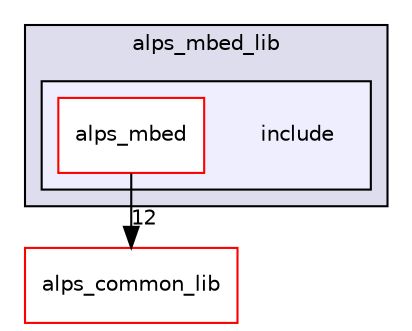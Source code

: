 digraph "alps_mbed_lib/include" {
  compound=true
  node [ fontsize="10", fontname="Helvetica"];
  edge [ labelfontsize="10", labelfontname="Helvetica"];
  subgraph clusterdir_074e7ce7c414df3f1b9789b8bf27b85a {
    graph [ bgcolor="#ddddee", pencolor="black", label="alps_mbed_lib" fontname="Helvetica", fontsize="10", URL="dir_074e7ce7c414df3f1b9789b8bf27b85a.html"]
  subgraph clusterdir_06d0b736b1247c5c94714e69ec444f3a {
    graph [ bgcolor="#eeeeff", pencolor="black", label="" URL="dir_06d0b736b1247c5c94714e69ec444f3a.html"];
    dir_06d0b736b1247c5c94714e69ec444f3a [shape=plaintext label="include"];
  dir_c813e285ae311a0f099f263ae937976d [shape=box label="alps_mbed" fillcolor="white" style="filled" color="red" URL="dir_c813e285ae311a0f099f263ae937976d.html"];
  }
  }
  dir_fcd1ba41f8679fcc7bf76d667eaa0e17 [shape=box label="alps_common_lib" fillcolor="white" style="filled" color="red" URL="dir_fcd1ba41f8679fcc7bf76d667eaa0e17.html"];
  dir_c813e285ae311a0f099f263ae937976d->dir_fcd1ba41f8679fcc7bf76d667eaa0e17 [headlabel="12", labeldistance=1.5 headhref="dir_000006_000000.html"];
}
